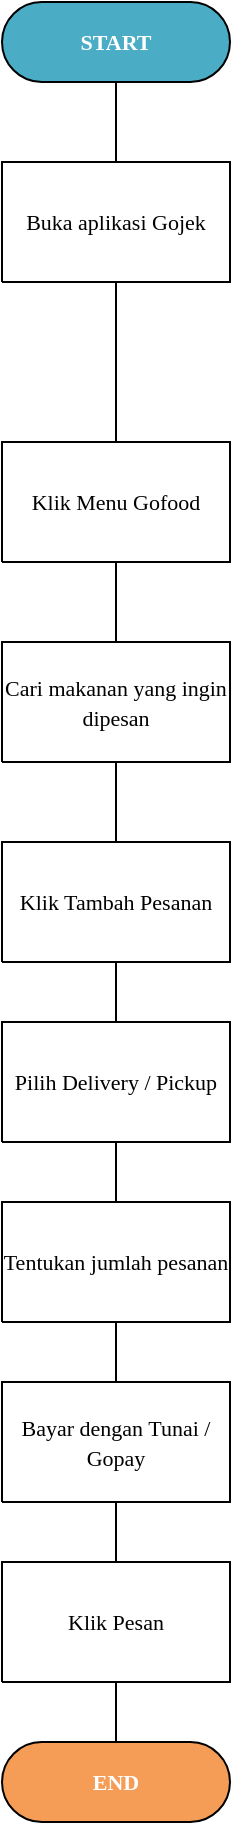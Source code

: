 <mxfile version="15.2.9" type="github">
  <diagram id="SvebwgVMP-8vFfFQ4kiK" name="Page-1">
    <mxGraphModel dx="868" dy="457" grid="1" gridSize="10" guides="1" tooltips="1" connect="1" arrows="1" fold="1" page="1" pageScale="1" pageWidth="827" pageHeight="1169" math="0" shadow="0">
      <root>
        <mxCell id="0" />
        <mxCell id="1" parent="0" />
        <mxCell id="-d_bC6cnwNdU08TP66Dv-1" value="Flowchart" parent="0" />
        <mxCell id="-d_bC6cnwNdU08TP66Dv-2" value="&lt;font style=&quot;font-size:11px;font-family:Calibri;color:#ffffff;direction:ltr;letter-spacing:0px;line-height:120%;opacity:1&quot;&gt;&lt;b&gt;START&lt;br/&gt;&lt;/b&gt;&lt;/font&gt;" style="verticalAlign=middle;align=center;vsdxID=1;fillColor=#4bacc6;gradientColor=none;shape=stencil(tVLREoIgEPwaHnEIcvLd7D+YBGUicA5K+/sgbNLMXpre9m737mZhEStdyzuBKHEe7En0qvYtYntEqTKtAOUDQqxCrJQWRAP2YupUdzwqIzrba9wwpLnNLtvSOEXJbewQ8qgPSa6VmcgLmuXFNzmHY+BguR1GfZ7k6wufPOaDchis515ZM+M0h0bgcApLzZsZ5XohukX7o5el9Z+crL/kX7wE8PpTqbROkZjy7xkIrZQfVt0B);strokeColor=#000000;spacingTop=-1;spacingBottom=-1;spacingLeft=-1;spacingRight=-1;labelBackgroundColor=none;rounded=0;html=1;whiteSpace=wrap;" vertex="1" parent="-d_bC6cnwNdU08TP66Dv-1">
          <mxGeometry x="330" y="100" width="114" height="40" as="geometry" />
        </mxCell>
        <mxCell id="-d_bC6cnwNdU08TP66Dv-5" value="&lt;font style=&quot;font-size:11px;font-family:Calibri;color:#000000;direction:ltr;letter-spacing:0px;line-height:120%;opacity:1&quot;&gt;Buka aplikasi Gojek&lt;br/&gt;&lt;/font&gt;" style="verticalAlign=middle;align=center;vsdxID=7;fillColor=#FFFFFF;gradientColor=none;shape=stencil(nZBLDoAgDERP0z3SIyjew0SURgSD+Lu9kMZoXLhwN9O+tukAlrNpJg1SzDH4QW/URgNYgZTkjA4UkwJUgGXng+6DX1zLfmoymdXo17xh5zmRJ6Q42BWCfc2oJfdAr+Yv+AP9Cb7OJ3H/2JG1HNGz/84klThPVCc=);strokeColor=#000000;spacingTop=-1;spacingBottom=-1;spacingLeft=-1;spacingRight=-1;labelBackgroundColor=none;rounded=0;html=1;whiteSpace=wrap;" vertex="1" parent="-d_bC6cnwNdU08TP66Dv-1">
          <mxGeometry x="330" y="180" width="114" height="60" as="geometry" />
        </mxCell>
        <mxCell id="-d_bC6cnwNdU08TP66Dv-6" value="&lt;font style=&quot;font-size:11px;font-family:Calibri;color:#000000;direction:ltr;letter-spacing:0px;line-height:120%;opacity:1&quot;&gt;Klik Menu Gofood&lt;br/&gt;&lt;/font&gt;" style="verticalAlign=middle;align=center;vsdxID=8;fillColor=#FFFFFF;gradientColor=none;shape=stencil(nZBLDoAgDERP0z3SIyjew0SURgSD+Lu9kMZoXLhwN9O+tukAlrNpJg1SzDH4QW/URgNYgZTkjA4UkwJUgGXng+6DX1zLfmoymdXo17xh5zmRJ6Q42BWCfc2oJfdAr+Yv+AP9Cb7OJ3H/2JG1HNGz/84klThPVCc=);strokeColor=#000000;spacingTop=-1;spacingBottom=-1;spacingLeft=-1;spacingRight=-1;labelBackgroundColor=none;rounded=0;html=1;whiteSpace=wrap;" vertex="1" parent="-d_bC6cnwNdU08TP66Dv-1">
          <mxGeometry x="330" y="320" width="114" height="60" as="geometry" />
        </mxCell>
        <mxCell id="-d_bC6cnwNdU08TP66Dv-7" value="&lt;font style=&quot;font-size:11px;font-family:Calibri;color:#000000;direction:ltr;letter-spacing:0px;line-height:120%;opacity:1&quot;&gt;Cari makanan yang ingin dipesan&lt;br/&gt;&lt;/font&gt;" style="verticalAlign=middle;align=center;vsdxID=9;fillColor=#FFFFFF;gradientColor=none;shape=stencil(nZBLDoAgDERP0z3SIyjew0SURgSD+Lu9kMZoXLhwN9O+tukAlrNpJg1SzDH4QW/URgNYgZTkjA4UkwJUgGXng+6DX1zLfmoymdXo17xh5zmRJ6Q42BWCfc2oJfdAr+Yv+AP9Cb7OJ3H/2JG1HNGz/84klThPVCc=);strokeColor=#000000;spacingTop=-1;spacingBottom=-1;spacingLeft=-1;spacingRight=-1;labelBackgroundColor=none;rounded=0;html=1;whiteSpace=wrap;" vertex="1" parent="-d_bC6cnwNdU08TP66Dv-1">
          <mxGeometry x="330" y="420" width="114" height="60" as="geometry" />
        </mxCell>
        <mxCell id="-d_bC6cnwNdU08TP66Dv-8" value="&lt;font style=&quot;font-size:11px;font-family:Calibri;color:#000000;direction:ltr;letter-spacing:0px;line-height:120%;opacity:1&quot;&gt;Klik Tambah Pesanan&lt;br/&gt;&lt;/font&gt;" style="verticalAlign=middle;align=center;vsdxID=10;fillColor=#FFFFFF;gradientColor=none;shape=stencil(nZBLDoAgDERP0z3SIyjew0SURgSD+Lu9kMZoXLhwN9O+tukAlrNpJg1SzDH4QW/URgNYgZTkjA4UkwJUgGXng+6DX1zLfmoymdXo17xh5zmRJ6Q42BWCfc2oJfdAr+Yv+AP9Cb7OJ3H/2JG1HNGz/84klThPVCc=);strokeColor=#000000;spacingTop=-1;spacingBottom=-1;spacingLeft=-1;spacingRight=-1;labelBackgroundColor=none;rounded=0;html=1;whiteSpace=wrap;" vertex="1" parent="-d_bC6cnwNdU08TP66Dv-1">
          <mxGeometry x="330" y="520" width="114" height="60" as="geometry" />
        </mxCell>
        <mxCell id="-d_bC6cnwNdU08TP66Dv-9" value="&lt;font style=&quot;font-size:11px;font-family:Calibri;color:#000000;direction:ltr;letter-spacing:0px;line-height:120%;opacity:1&quot;&gt;Pilih Delivery / Pickup&lt;br/&gt;&lt;/font&gt;" style="verticalAlign=middle;align=center;vsdxID=13;fillColor=#FFFFFF;gradientColor=none;shape=stencil(nZBLDoAgDERP0z3SIyjew0SURgSD+Lu9kMZoXLhwN9O+tukAlrNpJg1SzDH4QW/URgNYgZTkjA4UkwJUgGXng+6DX1zLfmoymdXo17xh5zmRJ6Q42BWCfc2oJfdAr+Yv+AP9Cb7OJ3H/2JG1HNGz/84klThPVCc=);strokeColor=#000000;spacingTop=-1;spacingBottom=-1;spacingLeft=-1;spacingRight=-1;labelBackgroundColor=none;rounded=0;html=1;whiteSpace=wrap;" vertex="1" parent="-d_bC6cnwNdU08TP66Dv-1">
          <mxGeometry x="330" y="610" width="114" height="60" as="geometry" />
        </mxCell>
        <mxCell id="-d_bC6cnwNdU08TP66Dv-10" value="&lt;font style=&quot;font-size:11px;font-family:Calibri;color:#000000;direction:ltr;letter-spacing:0px;line-height:120%;opacity:1&quot;&gt;Tentukan jumlah pesanan&lt;br/&gt;&lt;/font&gt;" style="verticalAlign=middle;align=center;vsdxID=14;fillColor=#FFFFFF;gradientColor=none;shape=stencil(nZBLDoAgDERP0z3SIyjew0SURgSD+Lu9kMZoXLhwN9O+tukAlrNpJg1SzDH4QW/URgNYgZTkjA4UkwJUgGXng+6DX1zLfmoymdXo17xh5zmRJ6Q42BWCfc2oJfdAr+Yv+AP9Cb7OJ3H/2JG1HNGz/84klThPVCc=);strokeColor=#000000;spacingTop=-1;spacingBottom=-1;spacingLeft=-1;spacingRight=-1;labelBackgroundColor=none;rounded=0;html=1;whiteSpace=wrap;" vertex="1" parent="-d_bC6cnwNdU08TP66Dv-1">
          <mxGeometry x="330" y="700" width="114" height="60" as="geometry" />
        </mxCell>
        <mxCell id="-d_bC6cnwNdU08TP66Dv-11" value="&lt;font style=&quot;font-size:11px;font-family:Calibri;color:#000000;direction:ltr;letter-spacing:0px;line-height:120%;opacity:1&quot;&gt;Bayar dengan Tunai / Gopay&lt;br/&gt;&lt;/font&gt;" style="verticalAlign=middle;align=center;vsdxID=15;fillColor=#FFFFFF;gradientColor=none;shape=stencil(nZBLDoAgDERP0z3SIyjew0SURgSD+Lu9kMZoXLhwN9O+tukAlrNpJg1SzDH4QW/URgNYgZTkjA4UkwJUgGXng+6DX1zLfmoymdXo17xh5zmRJ6Q42BWCfc2oJfdAr+Yv+AP9Cb7OJ3H/2JG1HNGz/84klThPVCc=);strokeColor=#000000;spacingTop=-1;spacingBottom=-1;spacingLeft=-1;spacingRight=-1;labelBackgroundColor=none;rounded=0;html=1;whiteSpace=wrap;" vertex="1" parent="-d_bC6cnwNdU08TP66Dv-1">
          <mxGeometry x="330" y="790" width="114" height="60" as="geometry" />
        </mxCell>
        <mxCell id="-d_bC6cnwNdU08TP66Dv-12" value="&lt;font style=&quot;font-size:11px;font-family:Calibri;color:#000000;direction:ltr;letter-spacing:0px;line-height:120%;opacity:1&quot;&gt;Klik Pesan&lt;br/&gt;&lt;/font&gt;" style="verticalAlign=middle;align=center;vsdxID=16;fillColor=#FFFFFF;gradientColor=none;shape=stencil(nZBLDoAgDERP0z3SIyjew0SURgSD+Lu9kMZoXLhwN9O+tukAlrNpJg1SzDH4QW/URgNYgZTkjA4UkwJUgGXng+6DX1zLfmoymdXo17xh5zmRJ6Q42BWCfc2oJfdAr+Yv+AP9Cb7OJ3H/2JG1HNGz/84klThPVCc=);strokeColor=#000000;spacingTop=-1;spacingBottom=-1;spacingLeft=-1;spacingRight=-1;labelBackgroundColor=none;rounded=0;html=1;whiteSpace=wrap;" vertex="1" parent="-d_bC6cnwNdU08TP66Dv-1">
          <mxGeometry x="330" y="880" width="114" height="60" as="geometry" />
        </mxCell>
        <mxCell id="-d_bC6cnwNdU08TP66Dv-13" value="&lt;font style=&quot;font-size:11px;font-family:Calibri;color:#ffffff;direction:ltr;letter-spacing:0px;line-height:120%;opacity:1&quot;&gt;&lt;b&gt;END&lt;br/&gt;&lt;/b&gt;&lt;/font&gt;" style="verticalAlign=middle;align=center;vsdxID=17;fillColor=#f59d56;gradientColor=none;shape=stencil(tVLREoIgEPwaHnEIcvLd7D+YBGUicA5K+/sgbNLMXpre9m737mZhEStdyzuBKHEe7En0qvYtYntEqTKtAOUDQqxCrJQWRAP2YupUdzwqIzrba9wwpLnNLtvSOEXJbewQ8qgPSa6VmcgLmuXFNzmHY+BguR1GfZ7k6wufPOaDchis515ZM+M0h0bgcApLzZsZ5XohukX7o5el9Z+crL/kX7wE8PpTqbROkZjy7xkIrZQfVt0B);strokeColor=#000000;spacingTop=-1;spacingBottom=-1;spacingLeft=-1;spacingRight=-1;labelBackgroundColor=none;rounded=0;html=1;whiteSpace=wrap;" vertex="1" parent="-d_bC6cnwNdU08TP66Dv-1">
          <mxGeometry x="330" y="970" width="114" height="40" as="geometry" />
        </mxCell>
        <mxCell id="-d_bC6cnwNdU08TP66Dv-14" value="Connector" parent="0" />
        <mxCell id="-d_bC6cnwNdU08TP66Dv-15" style="vsdxID=30;edgeStyle=none;startArrow=none;endArrow=none;startSize=9;endSize=9;spacingTop=0;spacingBottom=0;spacingLeft=0;spacingRight=0;verticalAlign=middle;html=1;labelBackgroundColor=#ffffff;rounded=0;exitX=0.5;exitY=1;exitDx=0;exitDy=0;exitPerimeter=0;entryX=0.5;entryY=0;entryDx=0;entryDy=0;entryPerimeter=0;" edge="1" parent="-d_bC6cnwNdU08TP66Dv-14" source="-d_bC6cnwNdU08TP66Dv-12" target="-d_bC6cnwNdU08TP66Dv-13">
          <mxGeometry relative="1" as="geometry">
            <mxPoint x="10" as="offset" />
            <Array as="points" />
          </mxGeometry>
        </mxCell>
        <mxCell id="-d_bC6cnwNdU08TP66Dv-16" style="vsdxID=29;edgeStyle=none;startArrow=none;endArrow=none;startSize=9;endSize=9;spacingTop=0;spacingBottom=0;spacingLeft=0;spacingRight=0;verticalAlign=middle;html=1;labelBackgroundColor=#ffffff;rounded=0;exitX=0.5;exitY=1;exitDx=0;exitDy=0;exitPerimeter=0;entryX=0.5;entryY=0;entryDx=0;entryDy=0;entryPerimeter=0;" edge="1" parent="-d_bC6cnwNdU08TP66Dv-14" source="-d_bC6cnwNdU08TP66Dv-11" target="-d_bC6cnwNdU08TP66Dv-12">
          <mxGeometry relative="1" as="geometry">
            <mxPoint x="10" as="offset" />
            <Array as="points" />
          </mxGeometry>
        </mxCell>
        <mxCell id="-d_bC6cnwNdU08TP66Dv-17" style="vsdxID=28;edgeStyle=none;startArrow=none;endArrow=none;startSize=9;endSize=9;spacingTop=0;spacingBottom=0;spacingLeft=0;spacingRight=0;verticalAlign=middle;html=1;labelBackgroundColor=#ffffff;rounded=0;exitX=0.5;exitY=1;exitDx=0;exitDy=0;exitPerimeter=0;entryX=0.5;entryY=0;entryDx=0;entryDy=0;entryPerimeter=0;" edge="1" parent="-d_bC6cnwNdU08TP66Dv-14" source="-d_bC6cnwNdU08TP66Dv-10" target="-d_bC6cnwNdU08TP66Dv-11">
          <mxGeometry relative="1" as="geometry">
            <mxPoint x="10" as="offset" />
            <Array as="points" />
          </mxGeometry>
        </mxCell>
        <mxCell id="-d_bC6cnwNdU08TP66Dv-18" style="vsdxID=26;edgeStyle=none;startArrow=none;endArrow=none;startSize=9;endSize=9;spacingTop=0;spacingBottom=0;spacingLeft=0;spacingRight=0;verticalAlign=middle;html=1;labelBackgroundColor=#ffffff;rounded=0;exitX=0.5;exitY=1;exitDx=0;exitDy=0;exitPerimeter=0;entryX=0.5;entryY=0;entryDx=0;entryDy=0;entryPerimeter=0;" edge="1" parent="-d_bC6cnwNdU08TP66Dv-14" source="-d_bC6cnwNdU08TP66Dv-9" target="-d_bC6cnwNdU08TP66Dv-10">
          <mxGeometry relative="1" as="geometry">
            <mxPoint x="10" as="offset" />
            <Array as="points" />
          </mxGeometry>
        </mxCell>
        <mxCell id="-d_bC6cnwNdU08TP66Dv-19" style="vsdxID=25;edgeStyle=none;startArrow=none;endArrow=none;startSize=9;endSize=9;spacingTop=0;spacingBottom=0;spacingLeft=0;spacingRight=0;verticalAlign=middle;html=1;labelBackgroundColor=#ffffff;rounded=0;exitX=0.5;exitY=1;exitDx=0;exitDy=0;exitPerimeter=0;entryX=0.5;entryY=0;entryDx=0;entryDy=0;entryPerimeter=0;" edge="1" parent="-d_bC6cnwNdU08TP66Dv-14" source="-d_bC6cnwNdU08TP66Dv-8" target="-d_bC6cnwNdU08TP66Dv-9">
          <mxGeometry relative="1" as="geometry">
            <mxPoint x="10" as="offset" />
            <Array as="points" />
          </mxGeometry>
        </mxCell>
        <mxCell id="-d_bC6cnwNdU08TP66Dv-20" style="vsdxID=24;edgeStyle=none;startArrow=none;endArrow=none;startSize=9;endSize=9;spacingTop=0;spacingBottom=0;spacingLeft=0;spacingRight=0;verticalAlign=middle;html=1;labelBackgroundColor=#ffffff;rounded=0;exitX=0.5;exitY=1;exitDx=0;exitDy=0;exitPerimeter=0;entryX=0.5;entryY=0;entryDx=0;entryDy=0;entryPerimeter=0;" edge="1" parent="-d_bC6cnwNdU08TP66Dv-14" source="-d_bC6cnwNdU08TP66Dv-7" target="-d_bC6cnwNdU08TP66Dv-8">
          <mxGeometry relative="1" as="geometry">
            <mxPoint x="10" as="offset" />
            <Array as="points" />
          </mxGeometry>
        </mxCell>
        <mxCell id="-d_bC6cnwNdU08TP66Dv-21" style="vsdxID=23;edgeStyle=none;startArrow=none;endArrow=none;startSize=9;endSize=9;spacingTop=0;spacingBottom=0;spacingLeft=0;spacingRight=0;verticalAlign=middle;html=1;labelBackgroundColor=#ffffff;rounded=0;exitX=0.5;exitY=1;exitDx=0;exitDy=0;exitPerimeter=0;entryX=0.5;entryY=0;entryDx=0;entryDy=0;entryPerimeter=0;" edge="1" parent="-d_bC6cnwNdU08TP66Dv-14" source="-d_bC6cnwNdU08TP66Dv-6" target="-d_bC6cnwNdU08TP66Dv-7">
          <mxGeometry relative="1" as="geometry">
            <mxPoint x="10" as="offset" />
            <Array as="points" />
          </mxGeometry>
        </mxCell>
        <mxCell id="-d_bC6cnwNdU08TP66Dv-22" style="vsdxID=19;edgeStyle=none;startArrow=none;endArrow=none;startSize=9;endSize=9;spacingTop=0;spacingBottom=0;spacingLeft=0;spacingRight=0;verticalAlign=middle;html=1;labelBackgroundColor=#ffffff;rounded=0;exitX=0.5;exitY=1;exitDx=0;exitDy=0;exitPerimeter=0;entryX=0.5;entryY=0;entryDx=0;entryDy=0;entryPerimeter=0;" edge="1" parent="-d_bC6cnwNdU08TP66Dv-14" source="-d_bC6cnwNdU08TP66Dv-2">
          <mxGeometry relative="1" as="geometry">
            <mxPoint x="10" as="offset" />
            <Array as="points" />
            <mxPoint x="387" y="180" as="targetPoint" />
          </mxGeometry>
        </mxCell>
        <mxCell id="-d_bC6cnwNdU08TP66Dv-23" style="vsdxID=20;edgeStyle=none;startArrow=none;endArrow=none;startSize=9;endSize=9;spacingTop=0;spacingBottom=0;spacingLeft=0;spacingRight=0;verticalAlign=middle;html=1;labelBackgroundColor=#ffffff;rounded=0;exitX=0.5;exitY=1;exitDx=0;exitDy=0;exitPerimeter=0;entryX=0.5;entryY=0;entryDx=0;entryDy=0;entryPerimeter=0;" edge="1" parent="-d_bC6cnwNdU08TP66Dv-14">
          <mxGeometry relative="1" as="geometry">
            <mxPoint x="10" as="offset" />
            <Array as="points" />
            <mxPoint x="387" y="240" as="sourcePoint" />
            <mxPoint x="387" y="280" as="targetPoint" />
          </mxGeometry>
        </mxCell>
        <mxCell id="-d_bC6cnwNdU08TP66Dv-24" style="vsdxID=21;edgeStyle=none;startArrow=none;endArrow=none;startSize=9;endSize=9;spacingTop=0;spacingBottom=0;spacingLeft=0;spacingRight=0;verticalAlign=middle;html=1;labelBackgroundColor=#ffffff;rounded=0;exitX=0.5;exitY=1;exitDx=0;exitDy=0;exitPerimeter=0;entryX=0.5;entryY=0;entryDx=0;entryDy=0;entryPerimeter=0;" edge="1" parent="-d_bC6cnwNdU08TP66Dv-14" target="-d_bC6cnwNdU08TP66Dv-5">
          <mxGeometry relative="1" as="geometry">
            <mxPoint x="10" as="offset" />
            <Array as="points" />
            <mxPoint x="387" y="180" as="sourcePoint" />
          </mxGeometry>
        </mxCell>
        <mxCell id="-d_bC6cnwNdU08TP66Dv-25" style="vsdxID=22;edgeStyle=none;startArrow=none;endArrow=none;startSize=9;endSize=9;spacingTop=0;spacingBottom=0;spacingLeft=0;spacingRight=0;verticalAlign=middle;html=1;labelBackgroundColor=#ffffff;rounded=0;exitX=0.5;exitY=1;exitDx=0;exitDy=0;exitPerimeter=0;entryX=0.5;entryY=0;entryDx=0;entryDy=0;entryPerimeter=0;" edge="1" parent="-d_bC6cnwNdU08TP66Dv-14" source="-d_bC6cnwNdU08TP66Dv-5" target="-d_bC6cnwNdU08TP66Dv-6">
          <mxGeometry relative="1" as="geometry">
            <mxPoint x="10" as="offset" />
            <Array as="points" />
          </mxGeometry>
        </mxCell>
      </root>
    </mxGraphModel>
  </diagram>
</mxfile>
